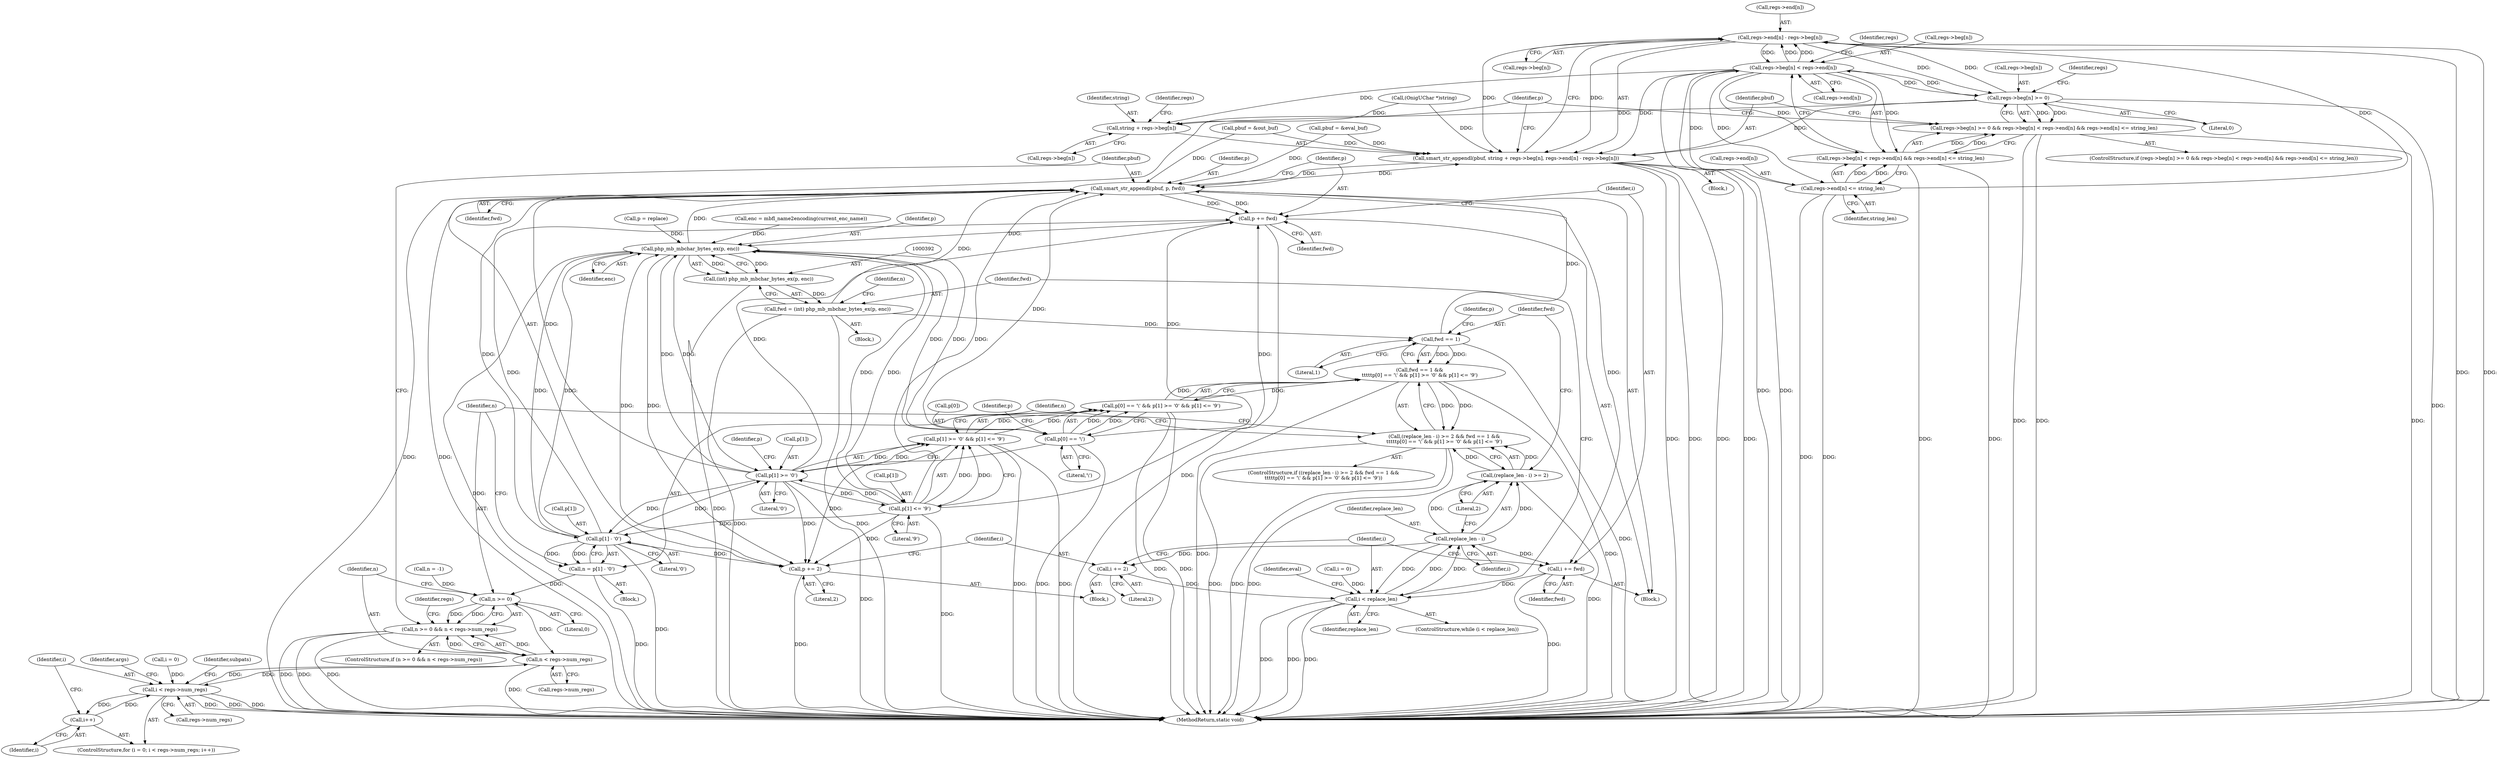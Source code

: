 digraph "0_php-src_5b597a2e5b28e2d5a52fc1be13f425f08f47cb62?w=1_1@array" {
"1000485" [label="(Call,regs->end[n] - regs->beg[n])"];
"1000457" [label="(Call,regs->beg[n] < regs->end[n])"];
"1000449" [label="(Call,regs->beg[n] >= 0)"];
"1000485" [label="(Call,regs->end[n] - regs->beg[n])"];
"1000468" [label="(Call,regs->end[n] <= string_len)"];
"1000448" [label="(Call,regs->beg[n] >= 0 && regs->beg[n] < regs->end[n] && regs->end[n] <= string_len)"];
"1000456" [label="(Call,regs->beg[n] < regs->end[n] && regs->end[n] <= string_len)"];
"1000476" [label="(Call,smart_str_appendl(pbuf, string + regs->beg[n], regs->end[n] - regs->beg[n]))"];
"1000504" [label="(Call,smart_str_appendl(pbuf, p, fwd))"];
"1000508" [label="(Call,p += fwd)"];
"1000393" [label="(Call,php_mb_mbchar_bytes_ex(p, enc))"];
"1000391" [label="(Call,(int) php_mb_mbchar_bytes_ex(p, enc))"];
"1000389" [label="(Call,fwd = (int) php_mb_mbchar_bytes_ex(p, enc))"];
"1000408" [label="(Call,fwd == 1)"];
"1000407" [label="(Call,fwd == 1 &&\n\t\t\t\t\tp[0] == '\\' && p[1] >= '0' && p[1] <= '9')"];
"1000401" [label="(Call,(replace_len - i) >= 2 && fwd == 1 &&\n\t\t\t\t\tp[0] == '\\' && p[1] >= '0' && p[1] <= '9')"];
"1000412" [label="(Call,p[0] == '\\')"];
"1000411" [label="(Call,p[0] == '\\' && p[1] >= '0' && p[1] <= '9')"];
"1000496" [label="(Call,p += 2)"];
"1000418" [label="(Call,p[1] >= '0')"];
"1000417" [label="(Call,p[1] >= '0' && p[1] <= '9')"];
"1000423" [label="(Call,p[1] <= '9')"];
"1000431" [label="(Call,p[1] - '0')"];
"1000429" [label="(Call,n = p[1] - '0')"];
"1000438" [label="(Call,n >= 0)"];
"1000437" [label="(Call,n >= 0 && n < regs->num_regs)"];
"1000441" [label="(Call,n < regs->num_regs)"];
"1000533" [label="(Call,i < regs->num_regs)"];
"1000538" [label="(Call,i++)"];
"1000511" [label="(Call,i += fwd)"];
"1000384" [label="(Call,i < replace_len)"];
"1000403" [label="(Call,replace_len - i)"];
"1000402" [label="(Call,(replace_len - i) >= 2)"];
"1000499" [label="(Call,i += 2)"];
"1000478" [label="(Call,string + regs->beg[n])"];
"1000617" [label="(Identifier,eval)"];
"1000513" [label="(Identifier,fwd)"];
"1000447" [label="(ControlStructure,if (regs->beg[n] >= 0 && regs->beg[n] < regs->end[n] && regs->end[n] <= string_len))"];
"1000418" [label="(Call,p[1] >= '0')"];
"1000410" [label="(Literal,1)"];
"1000534" [label="(Identifier,i)"];
"1000395" [label="(Identifier,enc)"];
"1000476" [label="(Call,smart_str_appendl(pbuf, string + regs->beg[n], regs->end[n] - regs->beg[n]))"];
"1000505" [label="(Identifier,pbuf)"];
"1000488" [label="(Identifier,regs)"];
"1000457" [label="(Call,regs->beg[n] < regs->end[n])"];
"1000414" [label="(Identifier,p)"];
"1000507" [label="(Identifier,fwd)"];
"1000511" [label="(Call,i += fwd)"];
"1000420" [label="(Identifier,p)"];
"1000440" [label="(Literal,0)"];
"1000446" [label="(Block,)"];
"1000452" [label="(Identifier,regs)"];
"1000439" [label="(Identifier,n)"];
"1000539" [label="(Identifier,i)"];
"1000424" [label="(Call,p[1])"];
"1000393" [label="(Call,php_mb_mbchar_bytes_ex(p, enc))"];
"1000504" [label="(Call,smart_str_appendl(pbuf, p, fwd))"];
"1000474" [label="(Identifier,string_len)"];
"1000469" [label="(Call,regs->end[n])"];
"1000400" [label="(ControlStructure,if ((replace_len - i) >= 2 && fwd == 1 &&\n\t\t\t\t\tp[0] == '\\' && p[1] >= '0' && p[1] <= '9'))"];
"1000533" [label="(Call,i < regs->num_regs)"];
"1000564" [label="(Identifier,args)"];
"1000407" [label="(Call,fwd == 1 &&\n\t\t\t\t\tp[0] == '\\' && p[1] >= '0' && p[1] <= '9')"];
"1000498" [label="(Literal,2)"];
"1000402" [label="(Call,(replace_len - i) >= 2)"];
"1000530" [label="(Call,i = 0)"];
"1000404" [label="(Identifier,replace_len)"];
"1000442" [label="(Identifier,n)"];
"1000463" [label="(Call,regs->end[n])"];
"1000486" [label="(Call,regs->end[n])"];
"1000425" [label="(Identifier,p)"];
"1000456" [label="(Call,regs->beg[n] < regs->end[n] && regs->end[n] <= string_len)"];
"1000419" [label="(Call,p[1])"];
"1000443" [label="(Call,regs->num_regs)"];
"1000422" [label="(Literal,'0')"];
"1000529" [label="(ControlStructure,for (i = 0; i < regs->num_regs; i++))"];
"1000497" [label="(Identifier,p)"];
"1000408" [label="(Call,fwd == 1)"];
"1000429" [label="(Call,n = p[1] - '0')"];
"1000428" [label="(Block,)"];
"1000491" [label="(Call,regs->beg[n])"];
"1000438" [label="(Call,n >= 0)"];
"1000406" [label="(Literal,2)"];
"1000431" [label="(Call,p[1] - '0')"];
"1000391" [label="(Call,(int) php_mb_mbchar_bytes_ex(p, enc))"];
"1000480" [label="(Call,regs->beg[n])"];
"1000267" [label="(Call,pbuf = &eval_buf)"];
"1000485" [label="(Call,regs->end[n] - regs->beg[n])"];
"1000542" [label="(Identifier,subpats)"];
"1000383" [label="(ControlStructure,while (i < replace_len))"];
"1000380" [label="(Call,p = replace)"];
"1000401" [label="(Call,(replace_len - i) >= 2 && fwd == 1 &&\n\t\t\t\t\tp[0] == '\\' && p[1] >= '0' && p[1] <= '9')"];
"1000458" [label="(Call,regs->beg[n])"];
"1000510" [label="(Identifier,fwd)"];
"1000430" [label="(Identifier,n)"];
"1000427" [label="(Literal,'9')"];
"1000396" [label="(Call,n = -1)"];
"1000384" [label="(Call,i < replace_len)"];
"1000496" [label="(Call,p += 2)"];
"1000386" [label="(Identifier,replace_len)"];
"1000475" [label="(Block,)"];
"1000413" [label="(Call,p[0])"];
"1000166" [label="(Call,enc = mbfl_name2encoding(current_enc_name))"];
"1000394" [label="(Identifier,p)"];
"1000437" [label="(Call,n >= 0 && n < regs->num_regs)"];
"1000535" [label="(Call,regs->num_regs)"];
"1000416" [label="(Literal,'\\')"];
"1000450" [label="(Call,regs->beg[n])"];
"1000460" [label="(Identifier,regs)"];
"1000478" [label="(Call,string + regs->beg[n])"];
"1000273" [label="(Call,pbuf = &out_buf)"];
"1000314" [label="(Call,(OnigUChar *)string)"];
"1000477" [label="(Identifier,pbuf)"];
"1000390" [label="(Identifier,fwd)"];
"1000506" [label="(Identifier,p)"];
"1000385" [label="(Identifier,i)"];
"1000405" [label="(Identifier,i)"];
"1000412" [label="(Call,p[0] == '\\')"];
"1000432" [label="(Call,p[1])"];
"1000448" [label="(Call,regs->beg[n] >= 0 && regs->beg[n] < regs->end[n] && regs->end[n] <= string_len)"];
"1000471" [label="(Identifier,regs)"];
"1000509" [label="(Identifier,p)"];
"1000508" [label="(Call,p += fwd)"];
"1000411" [label="(Call,p[0] == '\\' && p[1] >= '0' && p[1] <= '9')"];
"1000435" [label="(Literal,'0')"];
"1000387" [label="(Block,)"];
"1000441" [label="(Call,n < regs->num_regs)"];
"1000479" [label="(Identifier,string)"];
"1000417" [label="(Call,p[1] >= '0' && p[1] <= '9')"];
"1000468" [label="(Call,regs->end[n] <= string_len)"];
"1000389" [label="(Call,fwd = (int) php_mb_mbchar_bytes_ex(p, enc))"];
"1000455" [label="(Literal,0)"];
"1000512" [label="(Identifier,i)"];
"1000503" [label="(Block,)"];
"1000403" [label="(Call,replace_len - i)"];
"1000501" [label="(Literal,2)"];
"1000500" [label="(Identifier,i)"];
"1000538" [label="(Call,i++)"];
"1000397" [label="(Identifier,n)"];
"1000423" [label="(Call,p[1] <= '9')"];
"1000436" [label="(ControlStructure,if (n >= 0 && n < regs->num_regs))"];
"1000744" [label="(MethodReturn,static void)"];
"1000499" [label="(Call,i += 2)"];
"1000409" [label="(Identifier,fwd)"];
"1000449" [label="(Call,regs->beg[n] >= 0)"];
"1000377" [label="(Call,i = 0)"];
"1000485" -> "1000476"  [label="AST: "];
"1000485" -> "1000491"  [label="CFG: "];
"1000486" -> "1000485"  [label="AST: "];
"1000491" -> "1000485"  [label="AST: "];
"1000476" -> "1000485"  [label="CFG: "];
"1000485" -> "1000744"  [label="DDG: "];
"1000485" -> "1000744"  [label="DDG: "];
"1000485" -> "1000449"  [label="DDG: "];
"1000485" -> "1000457"  [label="DDG: "];
"1000485" -> "1000476"  [label="DDG: "];
"1000485" -> "1000476"  [label="DDG: "];
"1000457" -> "1000485"  [label="DDG: "];
"1000457" -> "1000485"  [label="DDG: "];
"1000468" -> "1000485"  [label="DDG: "];
"1000449" -> "1000485"  [label="DDG: "];
"1000457" -> "1000456"  [label="AST: "];
"1000457" -> "1000463"  [label="CFG: "];
"1000458" -> "1000457"  [label="AST: "];
"1000463" -> "1000457"  [label="AST: "];
"1000471" -> "1000457"  [label="CFG: "];
"1000456" -> "1000457"  [label="CFG: "];
"1000457" -> "1000744"  [label="DDG: "];
"1000457" -> "1000744"  [label="DDG: "];
"1000457" -> "1000449"  [label="DDG: "];
"1000457" -> "1000456"  [label="DDG: "];
"1000457" -> "1000456"  [label="DDG: "];
"1000449" -> "1000457"  [label="DDG: "];
"1000468" -> "1000457"  [label="DDG: "];
"1000457" -> "1000468"  [label="DDG: "];
"1000457" -> "1000476"  [label="DDG: "];
"1000457" -> "1000478"  [label="DDG: "];
"1000449" -> "1000448"  [label="AST: "];
"1000449" -> "1000455"  [label="CFG: "];
"1000450" -> "1000449"  [label="AST: "];
"1000455" -> "1000449"  [label="AST: "];
"1000460" -> "1000449"  [label="CFG: "];
"1000448" -> "1000449"  [label="CFG: "];
"1000449" -> "1000744"  [label="DDG: "];
"1000449" -> "1000448"  [label="DDG: "];
"1000449" -> "1000448"  [label="DDG: "];
"1000449" -> "1000476"  [label="DDG: "];
"1000449" -> "1000478"  [label="DDG: "];
"1000468" -> "1000456"  [label="AST: "];
"1000468" -> "1000474"  [label="CFG: "];
"1000469" -> "1000468"  [label="AST: "];
"1000474" -> "1000468"  [label="AST: "];
"1000456" -> "1000468"  [label="CFG: "];
"1000468" -> "1000744"  [label="DDG: "];
"1000468" -> "1000744"  [label="DDG: "];
"1000468" -> "1000456"  [label="DDG: "];
"1000468" -> "1000456"  [label="DDG: "];
"1000448" -> "1000447"  [label="AST: "];
"1000448" -> "1000456"  [label="CFG: "];
"1000456" -> "1000448"  [label="AST: "];
"1000477" -> "1000448"  [label="CFG: "];
"1000497" -> "1000448"  [label="CFG: "];
"1000448" -> "1000744"  [label="DDG: "];
"1000448" -> "1000744"  [label="DDG: "];
"1000448" -> "1000744"  [label="DDG: "];
"1000456" -> "1000448"  [label="DDG: "];
"1000456" -> "1000448"  [label="DDG: "];
"1000456" -> "1000744"  [label="DDG: "];
"1000456" -> "1000744"  [label="DDG: "];
"1000476" -> "1000475"  [label="AST: "];
"1000477" -> "1000476"  [label="AST: "];
"1000478" -> "1000476"  [label="AST: "];
"1000497" -> "1000476"  [label="CFG: "];
"1000476" -> "1000744"  [label="DDG: "];
"1000476" -> "1000744"  [label="DDG: "];
"1000476" -> "1000744"  [label="DDG: "];
"1000476" -> "1000744"  [label="DDG: "];
"1000267" -> "1000476"  [label="DDG: "];
"1000273" -> "1000476"  [label="DDG: "];
"1000504" -> "1000476"  [label="DDG: "];
"1000314" -> "1000476"  [label="DDG: "];
"1000476" -> "1000504"  [label="DDG: "];
"1000504" -> "1000503"  [label="AST: "];
"1000504" -> "1000507"  [label="CFG: "];
"1000505" -> "1000504"  [label="AST: "];
"1000506" -> "1000504"  [label="AST: "];
"1000507" -> "1000504"  [label="AST: "];
"1000509" -> "1000504"  [label="CFG: "];
"1000504" -> "1000744"  [label="DDG: "];
"1000504" -> "1000744"  [label="DDG: "];
"1000267" -> "1000504"  [label="DDG: "];
"1000273" -> "1000504"  [label="DDG: "];
"1000393" -> "1000504"  [label="DDG: "];
"1000418" -> "1000504"  [label="DDG: "];
"1000412" -> "1000504"  [label="DDG: "];
"1000423" -> "1000504"  [label="DDG: "];
"1000431" -> "1000504"  [label="DDG: "];
"1000408" -> "1000504"  [label="DDG: "];
"1000389" -> "1000504"  [label="DDG: "];
"1000504" -> "1000508"  [label="DDG: "];
"1000504" -> "1000508"  [label="DDG: "];
"1000504" -> "1000511"  [label="DDG: "];
"1000508" -> "1000503"  [label="AST: "];
"1000508" -> "1000510"  [label="CFG: "];
"1000509" -> "1000508"  [label="AST: "];
"1000510" -> "1000508"  [label="AST: "];
"1000512" -> "1000508"  [label="CFG: "];
"1000508" -> "1000744"  [label="DDG: "];
"1000508" -> "1000393"  [label="DDG: "];
"1000418" -> "1000508"  [label="DDG: "];
"1000412" -> "1000508"  [label="DDG: "];
"1000423" -> "1000508"  [label="DDG: "];
"1000431" -> "1000508"  [label="DDG: "];
"1000393" -> "1000391"  [label="AST: "];
"1000393" -> "1000395"  [label="CFG: "];
"1000394" -> "1000393"  [label="AST: "];
"1000395" -> "1000393"  [label="AST: "];
"1000391" -> "1000393"  [label="CFG: "];
"1000393" -> "1000744"  [label="DDG: "];
"1000393" -> "1000391"  [label="DDG: "];
"1000393" -> "1000391"  [label="DDG: "];
"1000496" -> "1000393"  [label="DDG: "];
"1000418" -> "1000393"  [label="DDG: "];
"1000380" -> "1000393"  [label="DDG: "];
"1000412" -> "1000393"  [label="DDG: "];
"1000423" -> "1000393"  [label="DDG: "];
"1000431" -> "1000393"  [label="DDG: "];
"1000166" -> "1000393"  [label="DDG: "];
"1000393" -> "1000412"  [label="DDG: "];
"1000393" -> "1000418"  [label="DDG: "];
"1000393" -> "1000423"  [label="DDG: "];
"1000393" -> "1000431"  [label="DDG: "];
"1000393" -> "1000496"  [label="DDG: "];
"1000391" -> "1000389"  [label="AST: "];
"1000392" -> "1000391"  [label="AST: "];
"1000389" -> "1000391"  [label="CFG: "];
"1000391" -> "1000744"  [label="DDG: "];
"1000391" -> "1000389"  [label="DDG: "];
"1000389" -> "1000387"  [label="AST: "];
"1000390" -> "1000389"  [label="AST: "];
"1000397" -> "1000389"  [label="CFG: "];
"1000389" -> "1000744"  [label="DDG: "];
"1000389" -> "1000744"  [label="DDG: "];
"1000389" -> "1000408"  [label="DDG: "];
"1000408" -> "1000407"  [label="AST: "];
"1000408" -> "1000410"  [label="CFG: "];
"1000409" -> "1000408"  [label="AST: "];
"1000410" -> "1000408"  [label="AST: "];
"1000414" -> "1000408"  [label="CFG: "];
"1000407" -> "1000408"  [label="CFG: "];
"1000408" -> "1000744"  [label="DDG: "];
"1000408" -> "1000407"  [label="DDG: "];
"1000408" -> "1000407"  [label="DDG: "];
"1000407" -> "1000401"  [label="AST: "];
"1000407" -> "1000411"  [label="CFG: "];
"1000411" -> "1000407"  [label="AST: "];
"1000401" -> "1000407"  [label="CFG: "];
"1000407" -> "1000744"  [label="DDG: "];
"1000407" -> "1000744"  [label="DDG: "];
"1000407" -> "1000401"  [label="DDG: "];
"1000407" -> "1000401"  [label="DDG: "];
"1000411" -> "1000407"  [label="DDG: "];
"1000411" -> "1000407"  [label="DDG: "];
"1000401" -> "1000400"  [label="AST: "];
"1000401" -> "1000402"  [label="CFG: "];
"1000402" -> "1000401"  [label="AST: "];
"1000430" -> "1000401"  [label="CFG: "];
"1000439" -> "1000401"  [label="CFG: "];
"1000401" -> "1000744"  [label="DDG: "];
"1000401" -> "1000744"  [label="DDG: "];
"1000401" -> "1000744"  [label="DDG: "];
"1000402" -> "1000401"  [label="DDG: "];
"1000402" -> "1000401"  [label="DDG: "];
"1000412" -> "1000411"  [label="AST: "];
"1000412" -> "1000416"  [label="CFG: "];
"1000413" -> "1000412"  [label="AST: "];
"1000416" -> "1000412"  [label="AST: "];
"1000420" -> "1000412"  [label="CFG: "];
"1000411" -> "1000412"  [label="CFG: "];
"1000412" -> "1000744"  [label="DDG: "];
"1000412" -> "1000411"  [label="DDG: "];
"1000412" -> "1000411"  [label="DDG: "];
"1000412" -> "1000496"  [label="DDG: "];
"1000411" -> "1000417"  [label="CFG: "];
"1000417" -> "1000411"  [label="AST: "];
"1000411" -> "1000744"  [label="DDG: "];
"1000411" -> "1000744"  [label="DDG: "];
"1000417" -> "1000411"  [label="DDG: "];
"1000417" -> "1000411"  [label="DDG: "];
"1000496" -> "1000446"  [label="AST: "];
"1000496" -> "1000498"  [label="CFG: "];
"1000497" -> "1000496"  [label="AST: "];
"1000498" -> "1000496"  [label="AST: "];
"1000500" -> "1000496"  [label="CFG: "];
"1000496" -> "1000744"  [label="DDG: "];
"1000418" -> "1000496"  [label="DDG: "];
"1000423" -> "1000496"  [label="DDG: "];
"1000431" -> "1000496"  [label="DDG: "];
"1000418" -> "1000417"  [label="AST: "];
"1000418" -> "1000422"  [label="CFG: "];
"1000419" -> "1000418"  [label="AST: "];
"1000422" -> "1000418"  [label="AST: "];
"1000425" -> "1000418"  [label="CFG: "];
"1000417" -> "1000418"  [label="CFG: "];
"1000418" -> "1000744"  [label="DDG: "];
"1000418" -> "1000417"  [label="DDG: "];
"1000418" -> "1000417"  [label="DDG: "];
"1000423" -> "1000418"  [label="DDG: "];
"1000431" -> "1000418"  [label="DDG: "];
"1000418" -> "1000423"  [label="DDG: "];
"1000418" -> "1000431"  [label="DDG: "];
"1000417" -> "1000423"  [label="CFG: "];
"1000423" -> "1000417"  [label="AST: "];
"1000417" -> "1000744"  [label="DDG: "];
"1000417" -> "1000744"  [label="DDG: "];
"1000423" -> "1000417"  [label="DDG: "];
"1000423" -> "1000417"  [label="DDG: "];
"1000423" -> "1000427"  [label="CFG: "];
"1000424" -> "1000423"  [label="AST: "];
"1000427" -> "1000423"  [label="AST: "];
"1000423" -> "1000744"  [label="DDG: "];
"1000423" -> "1000431"  [label="DDG: "];
"1000431" -> "1000429"  [label="AST: "];
"1000431" -> "1000435"  [label="CFG: "];
"1000432" -> "1000431"  [label="AST: "];
"1000435" -> "1000431"  [label="AST: "];
"1000429" -> "1000431"  [label="CFG: "];
"1000431" -> "1000744"  [label="DDG: "];
"1000431" -> "1000429"  [label="DDG: "];
"1000431" -> "1000429"  [label="DDG: "];
"1000429" -> "1000428"  [label="AST: "];
"1000430" -> "1000429"  [label="AST: "];
"1000439" -> "1000429"  [label="CFG: "];
"1000429" -> "1000744"  [label="DDG: "];
"1000429" -> "1000438"  [label="DDG: "];
"1000438" -> "1000437"  [label="AST: "];
"1000438" -> "1000440"  [label="CFG: "];
"1000439" -> "1000438"  [label="AST: "];
"1000440" -> "1000438"  [label="AST: "];
"1000442" -> "1000438"  [label="CFG: "];
"1000437" -> "1000438"  [label="CFG: "];
"1000438" -> "1000437"  [label="DDG: "];
"1000438" -> "1000437"  [label="DDG: "];
"1000396" -> "1000438"  [label="DDG: "];
"1000438" -> "1000441"  [label="DDG: "];
"1000437" -> "1000436"  [label="AST: "];
"1000437" -> "1000441"  [label="CFG: "];
"1000441" -> "1000437"  [label="AST: "];
"1000452" -> "1000437"  [label="CFG: "];
"1000505" -> "1000437"  [label="CFG: "];
"1000437" -> "1000744"  [label="DDG: "];
"1000437" -> "1000744"  [label="DDG: "];
"1000437" -> "1000744"  [label="DDG: "];
"1000441" -> "1000437"  [label="DDG: "];
"1000441" -> "1000437"  [label="DDG: "];
"1000441" -> "1000443"  [label="CFG: "];
"1000442" -> "1000441"  [label="AST: "];
"1000443" -> "1000441"  [label="AST: "];
"1000441" -> "1000744"  [label="DDG: "];
"1000533" -> "1000441"  [label="DDG: "];
"1000441" -> "1000533"  [label="DDG: "];
"1000533" -> "1000529"  [label="AST: "];
"1000533" -> "1000535"  [label="CFG: "];
"1000534" -> "1000533"  [label="AST: "];
"1000535" -> "1000533"  [label="AST: "];
"1000542" -> "1000533"  [label="CFG: "];
"1000564" -> "1000533"  [label="CFG: "];
"1000533" -> "1000744"  [label="DDG: "];
"1000533" -> "1000744"  [label="DDG: "];
"1000533" -> "1000744"  [label="DDG: "];
"1000530" -> "1000533"  [label="DDG: "];
"1000538" -> "1000533"  [label="DDG: "];
"1000533" -> "1000538"  [label="DDG: "];
"1000538" -> "1000529"  [label="AST: "];
"1000538" -> "1000539"  [label="CFG: "];
"1000539" -> "1000538"  [label="AST: "];
"1000534" -> "1000538"  [label="CFG: "];
"1000511" -> "1000503"  [label="AST: "];
"1000511" -> "1000513"  [label="CFG: "];
"1000512" -> "1000511"  [label="AST: "];
"1000513" -> "1000511"  [label="AST: "];
"1000385" -> "1000511"  [label="CFG: "];
"1000511" -> "1000744"  [label="DDG: "];
"1000511" -> "1000384"  [label="DDG: "];
"1000403" -> "1000511"  [label="DDG: "];
"1000384" -> "1000383"  [label="AST: "];
"1000384" -> "1000386"  [label="CFG: "];
"1000385" -> "1000384"  [label="AST: "];
"1000386" -> "1000384"  [label="AST: "];
"1000390" -> "1000384"  [label="CFG: "];
"1000617" -> "1000384"  [label="CFG: "];
"1000384" -> "1000744"  [label="DDG: "];
"1000384" -> "1000744"  [label="DDG: "];
"1000384" -> "1000744"  [label="DDG: "];
"1000499" -> "1000384"  [label="DDG: "];
"1000377" -> "1000384"  [label="DDG: "];
"1000403" -> "1000384"  [label="DDG: "];
"1000384" -> "1000403"  [label="DDG: "];
"1000384" -> "1000403"  [label="DDG: "];
"1000403" -> "1000402"  [label="AST: "];
"1000403" -> "1000405"  [label="CFG: "];
"1000404" -> "1000403"  [label="AST: "];
"1000405" -> "1000403"  [label="AST: "];
"1000406" -> "1000403"  [label="CFG: "];
"1000403" -> "1000402"  [label="DDG: "];
"1000403" -> "1000402"  [label="DDG: "];
"1000403" -> "1000499"  [label="DDG: "];
"1000402" -> "1000406"  [label="CFG: "];
"1000406" -> "1000402"  [label="AST: "];
"1000409" -> "1000402"  [label="CFG: "];
"1000402" -> "1000744"  [label="DDG: "];
"1000499" -> "1000446"  [label="AST: "];
"1000499" -> "1000501"  [label="CFG: "];
"1000500" -> "1000499"  [label="AST: "];
"1000501" -> "1000499"  [label="AST: "];
"1000385" -> "1000499"  [label="CFG: "];
"1000478" -> "1000480"  [label="CFG: "];
"1000479" -> "1000478"  [label="AST: "];
"1000480" -> "1000478"  [label="AST: "];
"1000488" -> "1000478"  [label="CFG: "];
"1000314" -> "1000478"  [label="DDG: "];
}
